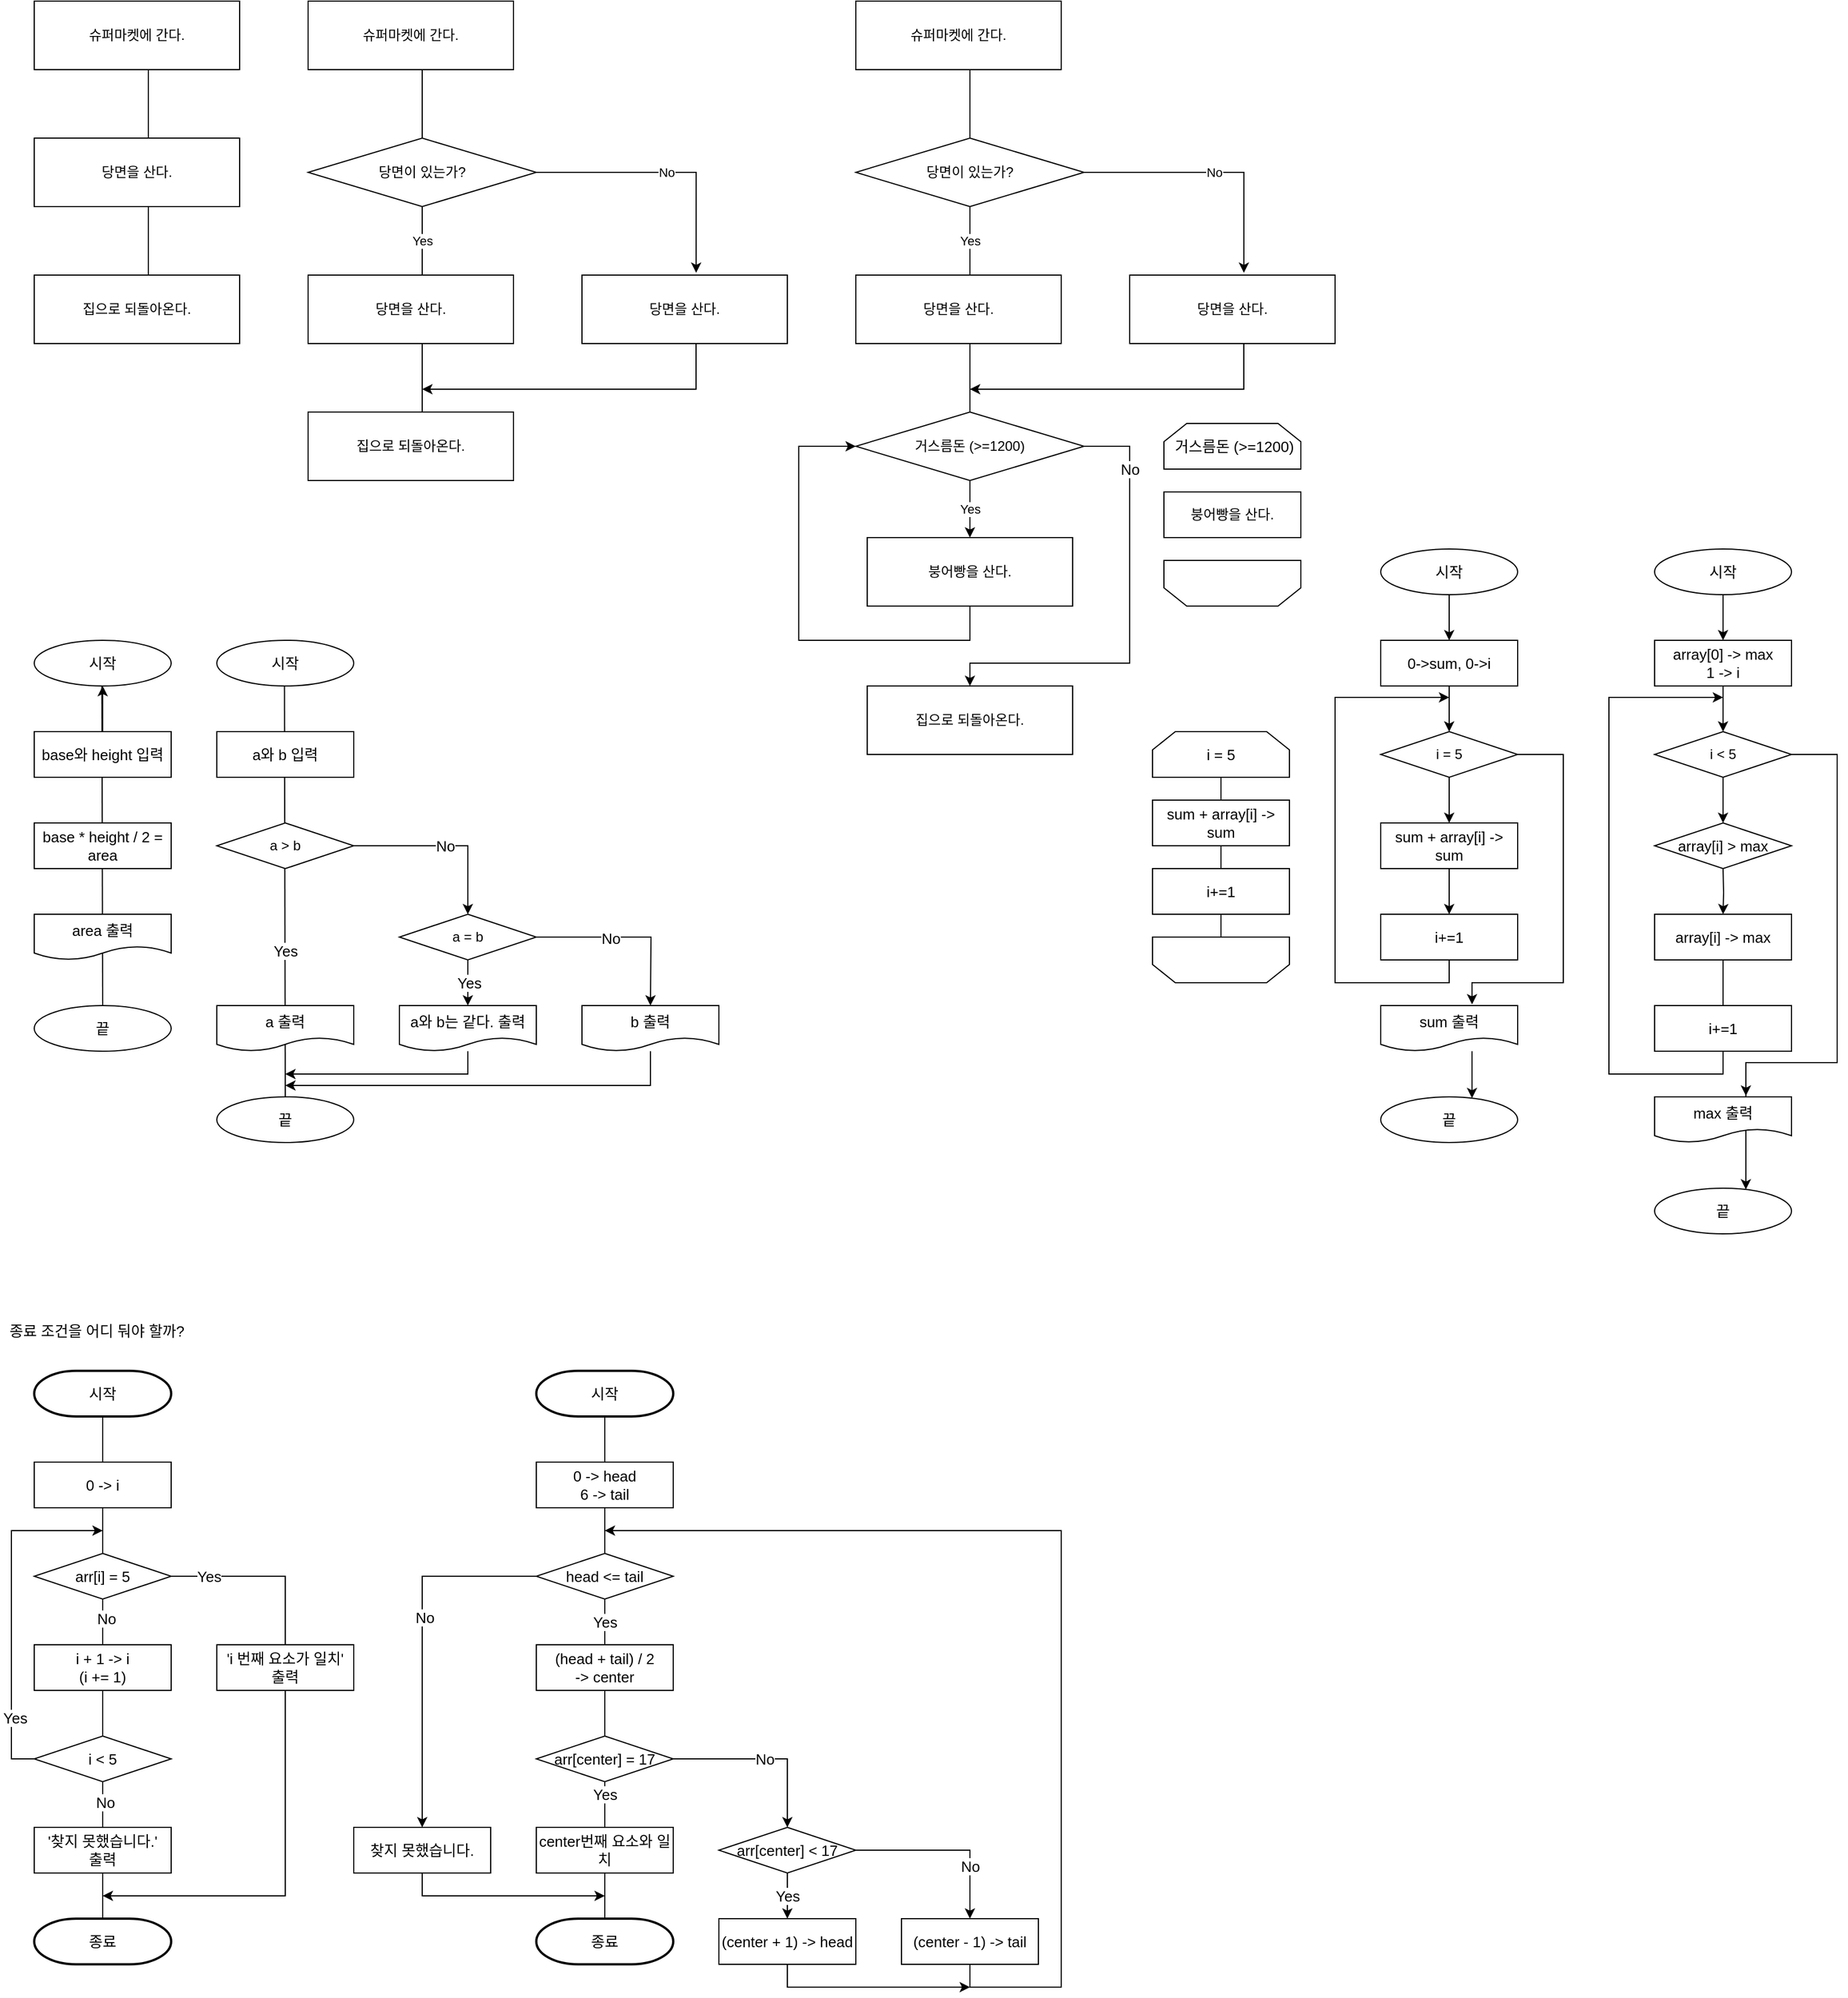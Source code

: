 <mxfile version="15.8.7" type="device"><diagram id="DwpT_-SANp4nITVp4Cwu" name="페이지-1"><mxGraphModel dx="826" dy="865" grid="1" gridSize="10" guides="1" tooltips="1" connect="1" arrows="1" fold="1" page="1" pageScale="1" pageWidth="827" pageHeight="1169" math="0" shadow="0"><root><mxCell id="0"/><mxCell id="1" parent="0"/><mxCell id="-2iRU5Xi9Mw2etnHml6J-142" value="" style="endArrow=none;html=1;rounded=0;fontSize=13;" edge="1" parent="1"><mxGeometry width="50" height="50" relative="1" as="geometry"><mxPoint x="100" y="1640" as="sourcePoint"/><mxPoint x="100" y="1520" as="targetPoint"/></mxGeometry></mxCell><mxCell id="-2iRU5Xi9Mw2etnHml6J-147" value="No" style="edgeLabel;html=1;align=center;verticalAlign=middle;resizable=0;points=[];fontSize=13;" vertex="1" connectable="0" parent="-2iRU5Xi9Mw2etnHml6J-142"><mxGeometry x="-0.633" y="-2" relative="1" as="geometry"><mxPoint as="offset"/></mxGeometry></mxCell><mxCell id="-2iRU5Xi9Mw2etnHml6J-139" value="" style="endArrow=none;html=1;rounded=0;fontSize=13;exitX=0.5;exitY=0;exitDx=0;exitDy=0;" edge="1" parent="1" source="-2iRU5Xi9Mw2etnHml6J-137"><mxGeometry width="50" height="50" relative="1" as="geometry"><mxPoint x="100" y="1350" as="sourcePoint"/><mxPoint x="100" y="1280" as="targetPoint"/></mxGeometry></mxCell><mxCell id="-2iRU5Xi9Mw2etnHml6J-156" value="No" style="edgeLabel;html=1;align=center;verticalAlign=middle;resizable=0;points=[];fontSize=13;" vertex="1" connectable="0" parent="-2iRU5Xi9Mw2etnHml6J-139"><mxGeometry x="-0.77" y="-3" relative="1" as="geometry"><mxPoint as="offset"/></mxGeometry></mxCell><mxCell id="-2iRU5Xi9Mw2etnHml6J-116" value="" style="endArrow=none;html=1;rounded=0;fontSize=13;exitX=0.5;exitY=1;exitDx=0;exitDy=0;" edge="1" parent="1" source="-2iRU5Xi9Mw2etnHml6J-113"><mxGeometry width="50" height="50" relative="1" as="geometry"><mxPoint x="1030" y="770" as="sourcePoint"/><mxPoint x="1080" y="720" as="targetPoint"/></mxGeometry></mxCell><mxCell id="-2iRU5Xi9Mw2etnHml6J-1" value="슈퍼마켓에 간다." style="rounded=0;whiteSpace=wrap;html=1;" vertex="1" parent="1"><mxGeometry x="40" y="40" width="180" height="60" as="geometry"/></mxCell><mxCell id="-2iRU5Xi9Mw2etnHml6J-2" value="집으로 되돌아온다." style="rounded=0;whiteSpace=wrap;html=1;" vertex="1" parent="1"><mxGeometry x="40" y="280" width="180" height="60" as="geometry"/></mxCell><mxCell id="-2iRU5Xi9Mw2etnHml6J-3" value="당면을 산다." style="rounded=0;whiteSpace=wrap;html=1;" vertex="1" parent="1"><mxGeometry x="40" y="160" width="180" height="60" as="geometry"/></mxCell><mxCell id="-2iRU5Xi9Mw2etnHml6J-16" value="" style="endArrow=none;html=1;rounded=0;" edge="1" parent="1"><mxGeometry width="50" height="50" relative="1" as="geometry"><mxPoint x="140" y="160" as="sourcePoint"/><mxPoint x="140" y="100" as="targetPoint"/></mxGeometry></mxCell><mxCell id="-2iRU5Xi9Mw2etnHml6J-17" value="" style="endArrow=none;html=1;rounded=0;" edge="1" parent="1"><mxGeometry width="50" height="50" relative="1" as="geometry"><mxPoint x="140" y="280" as="sourcePoint"/><mxPoint x="140" y="220" as="targetPoint"/></mxGeometry></mxCell><mxCell id="-2iRU5Xi9Mw2etnHml6J-18" value="슈퍼마켓에 간다." style="rounded=0;whiteSpace=wrap;html=1;" vertex="1" parent="1"><mxGeometry x="280" y="40" width="180" height="60" as="geometry"/></mxCell><mxCell id="-2iRU5Xi9Mw2etnHml6J-19" value="집으로 되돌아온다." style="rounded=0;whiteSpace=wrap;html=1;" vertex="1" parent="1"><mxGeometry x="280" y="400" width="180" height="60" as="geometry"/></mxCell><mxCell id="-2iRU5Xi9Mw2etnHml6J-20" value="당면을 산다." style="rounded=0;whiteSpace=wrap;html=1;" vertex="1" parent="1"><mxGeometry x="280" y="280" width="180" height="60" as="geometry"/></mxCell><mxCell id="-2iRU5Xi9Mw2etnHml6J-21" value="" style="endArrow=none;html=1;rounded=0;startArrow=none;" edge="1" parent="1" source="-2iRU5Xi9Mw2etnHml6J-24"><mxGeometry width="50" height="50" relative="1" as="geometry"><mxPoint x="380" y="280" as="sourcePoint"/><mxPoint x="380" y="100" as="targetPoint"/></mxGeometry></mxCell><mxCell id="-2iRU5Xi9Mw2etnHml6J-22" value="" style="endArrow=none;html=1;rounded=0;" edge="1" parent="1"><mxGeometry width="50" height="50" relative="1" as="geometry"><mxPoint x="380" y="400" as="sourcePoint"/><mxPoint x="380" y="340" as="targetPoint"/></mxGeometry></mxCell><mxCell id="-2iRU5Xi9Mw2etnHml6J-29" value="No" style="edgeStyle=orthogonalEdgeStyle;rounded=0;orthogonalLoop=1;jettySize=auto;html=1;entryX=0.556;entryY=-0.033;entryDx=0;entryDy=0;entryPerimeter=0;" edge="1" parent="1" source="-2iRU5Xi9Mw2etnHml6J-24" target="-2iRU5Xi9Mw2etnHml6J-28"><mxGeometry relative="1" as="geometry"/></mxCell><mxCell id="-2iRU5Xi9Mw2etnHml6J-24" value="당면이 있는가?" style="rhombus;whiteSpace=wrap;html=1;" vertex="1" parent="1"><mxGeometry x="280" y="160" width="200" height="60" as="geometry"/></mxCell><mxCell id="-2iRU5Xi9Mw2etnHml6J-25" value="Yes" style="endArrow=none;html=1;rounded=0;" edge="1" parent="1" target="-2iRU5Xi9Mw2etnHml6J-24"><mxGeometry width="50" height="50" relative="1" as="geometry"><mxPoint x="380" y="280" as="sourcePoint"/><mxPoint x="380" y="100" as="targetPoint"/></mxGeometry></mxCell><mxCell id="-2iRU5Xi9Mw2etnHml6J-36" style="edgeStyle=orthogonalEdgeStyle;rounded=0;orthogonalLoop=1;jettySize=auto;html=1;" edge="1" parent="1" source="-2iRU5Xi9Mw2etnHml6J-28"><mxGeometry relative="1" as="geometry"><mxPoint x="380" y="380" as="targetPoint"/><Array as="points"><mxPoint x="620" y="380"/></Array></mxGeometry></mxCell><mxCell id="-2iRU5Xi9Mw2etnHml6J-28" value="당면을 산다." style="rounded=0;whiteSpace=wrap;html=1;" vertex="1" parent="1"><mxGeometry x="520" y="280" width="180" height="60" as="geometry"/></mxCell><mxCell id="-2iRU5Xi9Mw2etnHml6J-37" value="슈퍼마켓에 간다." style="rounded=0;whiteSpace=wrap;html=1;" vertex="1" parent="1"><mxGeometry x="760" y="40" width="180" height="60" as="geometry"/></mxCell><mxCell id="-2iRU5Xi9Mw2etnHml6J-53" style="edgeStyle=orthogonalEdgeStyle;rounded=0;orthogonalLoop=1;jettySize=auto;html=1;entryX=0;entryY=0.5;entryDx=0;entryDy=0;" edge="1" parent="1" source="-2iRU5Xi9Mw2etnHml6J-38" target="-2iRU5Xi9Mw2etnHml6J-47"><mxGeometry relative="1" as="geometry"><mxPoint x="750" y="430" as="targetPoint"/><Array as="points"><mxPoint x="860" y="600"/><mxPoint x="710" y="600"/><mxPoint x="710" y="430"/></Array></mxGeometry></mxCell><mxCell id="-2iRU5Xi9Mw2etnHml6J-38" value="붕어빵을 산다." style="rounded=0;whiteSpace=wrap;html=1;" vertex="1" parent="1"><mxGeometry x="770" y="510" width="180" height="60" as="geometry"/></mxCell><mxCell id="-2iRU5Xi9Mw2etnHml6J-39" value="당면을 산다." style="rounded=0;whiteSpace=wrap;html=1;" vertex="1" parent="1"><mxGeometry x="760" y="280" width="180" height="60" as="geometry"/></mxCell><mxCell id="-2iRU5Xi9Mw2etnHml6J-40" value="" style="endArrow=none;html=1;rounded=0;startArrow=none;" edge="1" parent="1" source="-2iRU5Xi9Mw2etnHml6J-43"><mxGeometry width="50" height="50" relative="1" as="geometry"><mxPoint x="860" y="280" as="sourcePoint"/><mxPoint x="860" y="100" as="targetPoint"/></mxGeometry></mxCell><mxCell id="-2iRU5Xi9Mw2etnHml6J-41" value="" style="endArrow=none;html=1;rounded=0;" edge="1" parent="1"><mxGeometry width="50" height="50" relative="1" as="geometry"><mxPoint x="860" y="400" as="sourcePoint"/><mxPoint x="860" y="340" as="targetPoint"/></mxGeometry></mxCell><mxCell id="-2iRU5Xi9Mw2etnHml6J-42" value="No" style="edgeStyle=orthogonalEdgeStyle;rounded=0;orthogonalLoop=1;jettySize=auto;html=1;entryX=0.556;entryY=-0.033;entryDx=0;entryDy=0;entryPerimeter=0;" edge="1" parent="1" source="-2iRU5Xi9Mw2etnHml6J-43" target="-2iRU5Xi9Mw2etnHml6J-46"><mxGeometry relative="1" as="geometry"/></mxCell><mxCell id="-2iRU5Xi9Mw2etnHml6J-43" value="당면이 있는가?" style="rhombus;whiteSpace=wrap;html=1;" vertex="1" parent="1"><mxGeometry x="760" y="160" width="200" height="60" as="geometry"/></mxCell><mxCell id="-2iRU5Xi9Mw2etnHml6J-44" value="Yes" style="endArrow=none;html=1;rounded=0;" edge="1" parent="1" target="-2iRU5Xi9Mw2etnHml6J-43"><mxGeometry width="50" height="50" relative="1" as="geometry"><mxPoint x="860" y="280" as="sourcePoint"/><mxPoint x="860" y="100" as="targetPoint"/></mxGeometry></mxCell><mxCell id="-2iRU5Xi9Mw2etnHml6J-45" style="edgeStyle=orthogonalEdgeStyle;rounded=0;orthogonalLoop=1;jettySize=auto;html=1;" edge="1" parent="1" source="-2iRU5Xi9Mw2etnHml6J-46"><mxGeometry relative="1" as="geometry"><mxPoint x="860" y="380" as="targetPoint"/><Array as="points"><mxPoint x="1100" y="380"/></Array></mxGeometry></mxCell><mxCell id="-2iRU5Xi9Mw2etnHml6J-46" value="당면을 산다." style="rounded=0;whiteSpace=wrap;html=1;" vertex="1" parent="1"><mxGeometry x="1000" y="280" width="180" height="60" as="geometry"/></mxCell><mxCell id="-2iRU5Xi9Mw2etnHml6J-50" value="Yes" style="edgeStyle=orthogonalEdgeStyle;rounded=0;orthogonalLoop=1;jettySize=auto;html=1;entryX=0.5;entryY=0;entryDx=0;entryDy=0;" edge="1" parent="1" source="-2iRU5Xi9Mw2etnHml6J-47" target="-2iRU5Xi9Mw2etnHml6J-38"><mxGeometry relative="1" as="geometry"/></mxCell><mxCell id="-2iRU5Xi9Mw2etnHml6J-52" value="No" style="edgeStyle=orthogonalEdgeStyle;rounded=0;orthogonalLoop=1;jettySize=auto;html=1;fontSize=13;" edge="1" parent="1" source="-2iRU5Xi9Mw2etnHml6J-47" target="-2iRU5Xi9Mw2etnHml6J-48"><mxGeometry x="-0.692" relative="1" as="geometry"><mxPoint x="860.0" y="610.0" as="targetPoint"/><Array as="points"><mxPoint x="1000" y="430"/><mxPoint x="1000" y="620"/><mxPoint x="860" y="620"/></Array><mxPoint as="offset"/></mxGeometry></mxCell><mxCell id="-2iRU5Xi9Mw2etnHml6J-47" value="거스름돈 (&amp;gt;=1200)" style="rhombus;whiteSpace=wrap;html=1;" vertex="1" parent="1"><mxGeometry x="760" y="400" width="200" height="60" as="geometry"/></mxCell><mxCell id="-2iRU5Xi9Mw2etnHml6J-48" value="집으로 되돌아온다." style="rounded=0;whiteSpace=wrap;html=1;" vertex="1" parent="1"><mxGeometry x="770" y="640" width="180" height="60" as="geometry"/></mxCell><mxCell id="-2iRU5Xi9Mw2etnHml6J-56" value="&amp;nbsp;거스름돈 (&amp;gt;=1200)" style="shape=loopLimit;whiteSpace=wrap;html=1;fontSize=13;" vertex="1" parent="1"><mxGeometry x="1030" y="410" width="120" height="40" as="geometry"/></mxCell><mxCell id="-2iRU5Xi9Mw2etnHml6J-59" value="" style="shape=loopLimit;whiteSpace=wrap;html=1;fontSize=13;direction=west;" vertex="1" parent="1"><mxGeometry x="1030" y="530" width="120" height="40" as="geometry"/></mxCell><mxCell id="-2iRU5Xi9Mw2etnHml6J-57" value="붕어빵을 산다." style="rounded=0;whiteSpace=wrap;html=1;" vertex="1" parent="1"><mxGeometry x="1030" y="470" width="120" height="40" as="geometry"/></mxCell><mxCell id="-2iRU5Xi9Mw2etnHml6J-68" value="" style="endArrow=none;html=1;rounded=0;fontSize=13;exitX=0.5;exitY=0;exitDx=0;exitDy=0;" edge="1" parent="1" source="-2iRU5Xi9Mw2etnHml6J-67"><mxGeometry width="50" height="50" relative="1" as="geometry"><mxPoint x="99.29" y="770" as="sourcePoint"/><mxPoint x="99.29" y="640" as="targetPoint"/></mxGeometry></mxCell><mxCell id="-2iRU5Xi9Mw2etnHml6J-63" value="시작" style="ellipse;whiteSpace=wrap;html=1;fontSize=13;" vertex="1" parent="1"><mxGeometry x="40" y="600" width="120" height="40" as="geometry"/></mxCell><mxCell id="-2iRU5Xi9Mw2etnHml6J-74" value="" style="edgeStyle=orthogonalEdgeStyle;rounded=0;orthogonalLoop=1;jettySize=auto;html=1;fontSize=13;" edge="1" parent="1" source="-2iRU5Xi9Mw2etnHml6J-64" target="-2iRU5Xi9Mw2etnHml6J-63"><mxGeometry relative="1" as="geometry"/></mxCell><mxCell id="-2iRU5Xi9Mw2etnHml6J-64" value="base와 height 입력" style="rounded=0;whiteSpace=wrap;html=1;fontSize=13;" vertex="1" parent="1"><mxGeometry x="40" y="680" width="120" height="40" as="geometry"/></mxCell><mxCell id="-2iRU5Xi9Mw2etnHml6J-65" value="base * height / 2 = area" style="rounded=0;whiteSpace=wrap;html=1;fontSize=13;" vertex="1" parent="1"><mxGeometry x="40" y="760" width="120" height="40" as="geometry"/></mxCell><mxCell id="-2iRU5Xi9Mw2etnHml6J-66" value="area 출력" style="shape=document;whiteSpace=wrap;html=1;boundedLbl=1;fontSize=13;" vertex="1" parent="1"><mxGeometry x="40" y="840" width="120" height="40" as="geometry"/></mxCell><mxCell id="-2iRU5Xi9Mw2etnHml6J-67" value="끝" style="ellipse;whiteSpace=wrap;html=1;fontSize=13;" vertex="1" parent="1"><mxGeometry x="40" y="920" width="120" height="40" as="geometry"/></mxCell><mxCell id="-2iRU5Xi9Mw2etnHml6J-75" value="Yes" style="endArrow=none;html=1;rounded=0;fontSize=13;exitX=0.5;exitY=0;exitDx=0;exitDy=0;" edge="1" parent="1" source="-2iRU5Xi9Mw2etnHml6J-70"><mxGeometry x="-0.286" width="50" height="50" relative="1" as="geometry"><mxPoint x="260" y="920" as="sourcePoint"/><mxPoint x="259.29" y="640.0" as="targetPoint"/><mxPoint as="offset"/></mxGeometry></mxCell><mxCell id="-2iRU5Xi9Mw2etnHml6J-69" value="시작" style="ellipse;whiteSpace=wrap;html=1;fontSize=13;" vertex="1" parent="1"><mxGeometry x="200" y="600" width="120" height="40" as="geometry"/></mxCell><mxCell id="-2iRU5Xi9Mw2etnHml6J-70" value="끝" style="ellipse;whiteSpace=wrap;html=1;fontSize=13;" vertex="1" parent="1"><mxGeometry x="200" y="1000" width="120" height="40" as="geometry"/></mxCell><mxCell id="-2iRU5Xi9Mw2etnHml6J-71" value="a와 b 입력" style="rounded=0;whiteSpace=wrap;html=1;fontSize=13;" vertex="1" parent="1"><mxGeometry x="200" y="680" width="120" height="40" as="geometry"/></mxCell><mxCell id="-2iRU5Xi9Mw2etnHml6J-76" value="No" style="edgeStyle=orthogonalEdgeStyle;rounded=0;orthogonalLoop=1;jettySize=auto;html=1;fontSize=13;" edge="1" parent="1"><mxGeometry relative="1" as="geometry"><mxPoint x="420" y="840" as="targetPoint"/><mxPoint x="320" y="780" as="sourcePoint"/><Array as="points"><mxPoint x="420" y="780"/><mxPoint x="420" y="840"/></Array></mxGeometry></mxCell><mxCell id="-2iRU5Xi9Mw2etnHml6J-73" value="a 출력" style="shape=document;whiteSpace=wrap;html=1;boundedLbl=1;fontSize=13;" vertex="1" parent="1"><mxGeometry x="200" y="920" width="120" height="40" as="geometry"/></mxCell><mxCell id="-2iRU5Xi9Mw2etnHml6J-91" style="edgeStyle=orthogonalEdgeStyle;rounded=0;orthogonalLoop=1;jettySize=auto;html=1;fontSize=13;" edge="1" parent="1"><mxGeometry relative="1" as="geometry"><mxPoint x="260" y="990" as="targetPoint"/><mxPoint x="580" y="960" as="sourcePoint"/><Array as="points"><mxPoint x="580" y="990"/></Array></mxGeometry></mxCell><mxCell id="-2iRU5Xi9Mw2etnHml6J-79" value="b 출력" style="shape=document;whiteSpace=wrap;html=1;boundedLbl=1;fontSize=13;" vertex="1" parent="1"><mxGeometry x="520" y="920" width="120" height="40" as="geometry"/></mxCell><mxCell id="-2iRU5Xi9Mw2etnHml6J-84" value="a &amp;gt; b" style="rhombus;whiteSpace=wrap;html=1;" vertex="1" parent="1"><mxGeometry x="200" y="760" width="120" height="40" as="geometry"/></mxCell><mxCell id="-2iRU5Xi9Mw2etnHml6J-86" value="Yes" style="edgeStyle=orthogonalEdgeStyle;rounded=0;orthogonalLoop=1;jettySize=auto;html=1;fontSize=13;" edge="1" parent="1" source="-2iRU5Xi9Mw2etnHml6J-85"><mxGeometry relative="1" as="geometry"><mxPoint x="420" y="920" as="targetPoint"/></mxGeometry></mxCell><mxCell id="-2iRU5Xi9Mw2etnHml6J-88" style="edgeStyle=orthogonalEdgeStyle;rounded=0;orthogonalLoop=1;jettySize=auto;html=1;entryX=0.5;entryY=0;entryDx=0;entryDy=0;fontSize=13;" edge="1" parent="1" source="-2iRU5Xi9Mw2etnHml6J-85"><mxGeometry relative="1" as="geometry"><mxPoint x="580" y="920" as="targetPoint"/></mxGeometry></mxCell><mxCell id="-2iRU5Xi9Mw2etnHml6J-89" value="No" style="edgeLabel;html=1;align=center;verticalAlign=middle;resizable=0;points=[];fontSize=13;" vertex="1" connectable="0" parent="-2iRU5Xi9Mw2etnHml6J-88"><mxGeometry x="-0.188" y="-1" relative="1" as="geometry"><mxPoint as="offset"/></mxGeometry></mxCell><mxCell id="-2iRU5Xi9Mw2etnHml6J-85" value="a = b" style="rhombus;whiteSpace=wrap;html=1;" vertex="1" parent="1"><mxGeometry x="360" y="840" width="120" height="40" as="geometry"/></mxCell><mxCell id="-2iRU5Xi9Mw2etnHml6J-90" style="edgeStyle=orthogonalEdgeStyle;rounded=0;orthogonalLoop=1;jettySize=auto;html=1;fontSize=13;" edge="1" parent="1" source="-2iRU5Xi9Mw2etnHml6J-87"><mxGeometry relative="1" as="geometry"><mxPoint x="260" y="980" as="targetPoint"/><Array as="points"><mxPoint x="420" y="980"/></Array></mxGeometry></mxCell><mxCell id="-2iRU5Xi9Mw2etnHml6J-87" value="a와 b는 같다. 출력" style="shape=document;whiteSpace=wrap;html=1;boundedLbl=1;fontSize=13;" vertex="1" parent="1"><mxGeometry x="360" y="920" width="120" height="40" as="geometry"/></mxCell><mxCell id="-2iRU5Xi9Mw2etnHml6J-104" style="edgeStyle=orthogonalEdgeStyle;rounded=0;orthogonalLoop=1;jettySize=auto;html=1;entryX=0.5;entryY=0;entryDx=0;entryDy=0;fontSize=13;" edge="1" parent="1" source="-2iRU5Xi9Mw2etnHml6J-93" target="-2iRU5Xi9Mw2etnHml6J-95"><mxGeometry relative="1" as="geometry"/></mxCell><mxCell id="-2iRU5Xi9Mw2etnHml6J-93" value="시작" style="ellipse;whiteSpace=wrap;html=1;fontSize=13;" vertex="1" parent="1"><mxGeometry x="1220" y="520" width="120" height="40" as="geometry"/></mxCell><mxCell id="-2iRU5Xi9Mw2etnHml6J-94" value="끝" style="ellipse;whiteSpace=wrap;html=1;fontSize=13;" vertex="1" parent="1"><mxGeometry x="1220" y="1000" width="120" height="40" as="geometry"/></mxCell><mxCell id="-2iRU5Xi9Mw2etnHml6J-105" style="edgeStyle=orthogonalEdgeStyle;rounded=0;orthogonalLoop=1;jettySize=auto;html=1;entryX=0.5;entryY=0;entryDx=0;entryDy=0;fontSize=13;" edge="1" parent="1" source="-2iRU5Xi9Mw2etnHml6J-95" target="-2iRU5Xi9Mw2etnHml6J-98"><mxGeometry relative="1" as="geometry"/></mxCell><mxCell id="-2iRU5Xi9Mw2etnHml6J-95" value="0-&amp;gt;sum, 0-&amp;gt;i" style="rounded=0;whiteSpace=wrap;html=1;fontSize=13;" vertex="1" parent="1"><mxGeometry x="1220" y="600" width="120" height="40" as="geometry"/></mxCell><mxCell id="-2iRU5Xi9Mw2etnHml6J-111" style="edgeStyle=orthogonalEdgeStyle;rounded=0;orthogonalLoop=1;jettySize=auto;html=1;fontSize=13;" edge="1" parent="1" source="-2iRU5Xi9Mw2etnHml6J-96" target="-2iRU5Xi9Mw2etnHml6J-94"><mxGeometry relative="1" as="geometry"><Array as="points"><mxPoint x="1300" y="970"/><mxPoint x="1300" y="970"/></Array></mxGeometry></mxCell><mxCell id="-2iRU5Xi9Mw2etnHml6J-96" value="sum 출력" style="shape=document;whiteSpace=wrap;html=1;boundedLbl=1;fontSize=13;" vertex="1" parent="1"><mxGeometry x="1220" y="920" width="120" height="40" as="geometry"/></mxCell><mxCell id="-2iRU5Xi9Mw2etnHml6J-106" style="edgeStyle=orthogonalEdgeStyle;rounded=0;orthogonalLoop=1;jettySize=auto;html=1;entryX=0.5;entryY=0;entryDx=0;entryDy=0;fontSize=13;" edge="1" parent="1" source="-2iRU5Xi9Mw2etnHml6J-98" target="-2iRU5Xi9Mw2etnHml6J-100"><mxGeometry relative="1" as="geometry"/></mxCell><mxCell id="-2iRU5Xi9Mw2etnHml6J-110" style="edgeStyle=orthogonalEdgeStyle;rounded=0;orthogonalLoop=1;jettySize=auto;html=1;fontSize=13;entryX=0.667;entryY=-0.025;entryDx=0;entryDy=0;entryPerimeter=0;" edge="1" parent="1" source="-2iRU5Xi9Mw2etnHml6J-98" target="-2iRU5Xi9Mw2etnHml6J-96"><mxGeometry relative="1" as="geometry"><mxPoint x="1300" y="900" as="targetPoint"/><Array as="points"><mxPoint x="1380" y="700"/><mxPoint x="1380" y="900"/><mxPoint x="1300" y="900"/></Array></mxGeometry></mxCell><mxCell id="-2iRU5Xi9Mw2etnHml6J-98" value="i = 5" style="rhombus;whiteSpace=wrap;html=1;" vertex="1" parent="1"><mxGeometry x="1220" y="680" width="120" height="40" as="geometry"/></mxCell><mxCell id="-2iRU5Xi9Mw2etnHml6J-103" style="edgeStyle=orthogonalEdgeStyle;rounded=0;orthogonalLoop=1;jettySize=auto;html=1;fontSize=13;" edge="1" parent="1" source="-2iRU5Xi9Mw2etnHml6J-99"><mxGeometry relative="1" as="geometry"><mxPoint x="1280" y="650" as="targetPoint"/><Array as="points"><mxPoint x="1280" y="900"/><mxPoint x="1180" y="900"/></Array></mxGeometry></mxCell><mxCell id="-2iRU5Xi9Mw2etnHml6J-99" value="i+=1" style="rounded=0;whiteSpace=wrap;html=1;fontSize=13;" vertex="1" parent="1"><mxGeometry x="1220" y="840" width="120" height="40" as="geometry"/></mxCell><mxCell id="-2iRU5Xi9Mw2etnHml6J-107" style="edgeStyle=orthogonalEdgeStyle;rounded=0;orthogonalLoop=1;jettySize=auto;html=1;entryX=0.5;entryY=0;entryDx=0;entryDy=0;fontSize=13;" edge="1" parent="1" source="-2iRU5Xi9Mw2etnHml6J-100" target="-2iRU5Xi9Mw2etnHml6J-99"><mxGeometry relative="1" as="geometry"/></mxCell><mxCell id="-2iRU5Xi9Mw2etnHml6J-100" value="sum + array[i] -&amp;gt; sum" style="rounded=0;whiteSpace=wrap;html=1;fontSize=13;" vertex="1" parent="1"><mxGeometry x="1220" y="760" width="120" height="40" as="geometry"/></mxCell><mxCell id="-2iRU5Xi9Mw2etnHml6J-112" value="i = 5" style="shape=loopLimit;whiteSpace=wrap;html=1;fontSize=13;" vertex="1" parent="1"><mxGeometry x="1020" y="680" width="120" height="40" as="geometry"/></mxCell><mxCell id="-2iRU5Xi9Mw2etnHml6J-113" value="" style="shape=loopLimit;whiteSpace=wrap;html=1;fontSize=13;direction=west;" vertex="1" parent="1"><mxGeometry x="1020" y="860" width="120" height="40" as="geometry"/></mxCell><mxCell id="-2iRU5Xi9Mw2etnHml6J-114" value="&lt;span style=&quot;font-size: 13px&quot;&gt;sum + array[i] -&amp;gt; sum&lt;/span&gt;" style="rounded=0;whiteSpace=wrap;html=1;" vertex="1" parent="1"><mxGeometry x="1020" y="740" width="120" height="40" as="geometry"/></mxCell><mxCell id="-2iRU5Xi9Mw2etnHml6J-115" value="&lt;span style=&quot;font-size: 13px&quot;&gt;i+=1&lt;/span&gt;" style="rounded=0;whiteSpace=wrap;html=1;" vertex="1" parent="1"><mxGeometry x="1020" y="800" width="120" height="40" as="geometry"/></mxCell><mxCell id="-2iRU5Xi9Mw2etnHml6J-117" style="edgeStyle=orthogonalEdgeStyle;rounded=0;orthogonalLoop=1;jettySize=auto;html=1;entryX=0.5;entryY=0;entryDx=0;entryDy=0;fontSize=13;" edge="1" parent="1" source="-2iRU5Xi9Mw2etnHml6J-118" target="-2iRU5Xi9Mw2etnHml6J-121"><mxGeometry relative="1" as="geometry"/></mxCell><mxCell id="-2iRU5Xi9Mw2etnHml6J-118" value="시작" style="ellipse;whiteSpace=wrap;html=1;fontSize=13;" vertex="1" parent="1"><mxGeometry x="1460" y="520" width="120" height="40" as="geometry"/></mxCell><mxCell id="-2iRU5Xi9Mw2etnHml6J-119" value="끝" style="ellipse;whiteSpace=wrap;html=1;fontSize=13;" vertex="1" parent="1"><mxGeometry x="1460" y="1080" width="120" height="40" as="geometry"/></mxCell><mxCell id="-2iRU5Xi9Mw2etnHml6J-120" style="edgeStyle=orthogonalEdgeStyle;rounded=0;orthogonalLoop=1;jettySize=auto;html=1;entryX=0.5;entryY=0;entryDx=0;entryDy=0;fontSize=13;" edge="1" parent="1" source="-2iRU5Xi9Mw2etnHml6J-121" target="-2iRU5Xi9Mw2etnHml6J-126"><mxGeometry relative="1" as="geometry"/></mxCell><mxCell id="-2iRU5Xi9Mw2etnHml6J-121" value="array[0] -&amp;gt; max&lt;br&gt;1 -&amp;gt; i" style="rounded=0;whiteSpace=wrap;html=1;fontSize=13;" vertex="1" parent="1"><mxGeometry x="1460" y="600" width="120" height="40" as="geometry"/></mxCell><mxCell id="-2iRU5Xi9Mw2etnHml6J-122" style="edgeStyle=orthogonalEdgeStyle;rounded=0;orthogonalLoop=1;jettySize=auto;html=1;fontSize=13;" edge="1" parent="1" source="-2iRU5Xi9Mw2etnHml6J-123" target="-2iRU5Xi9Mw2etnHml6J-119"><mxGeometry relative="1" as="geometry"><Array as="points"><mxPoint x="1540" y="970"/><mxPoint x="1540" y="970"/></Array></mxGeometry></mxCell><mxCell id="-2iRU5Xi9Mw2etnHml6J-123" value="max 출력" style="shape=document;whiteSpace=wrap;html=1;boundedLbl=1;fontSize=13;" vertex="1" parent="1"><mxGeometry x="1460" y="1000" width="120" height="40" as="geometry"/></mxCell><mxCell id="-2iRU5Xi9Mw2etnHml6J-124" style="edgeStyle=orthogonalEdgeStyle;rounded=0;orthogonalLoop=1;jettySize=auto;html=1;entryX=0.5;entryY=0;entryDx=0;entryDy=0;fontSize=13;" edge="1" parent="1" source="-2iRU5Xi9Mw2etnHml6J-126"><mxGeometry relative="1" as="geometry"><mxPoint x="1520" y="760" as="targetPoint"/></mxGeometry></mxCell><mxCell id="-2iRU5Xi9Mw2etnHml6J-125" style="edgeStyle=orthogonalEdgeStyle;rounded=0;orthogonalLoop=1;jettySize=auto;html=1;fontSize=13;entryX=0.667;entryY=-0.025;entryDx=0;entryDy=0;entryPerimeter=0;" edge="1" parent="1" source="-2iRU5Xi9Mw2etnHml6J-126" target="-2iRU5Xi9Mw2etnHml6J-123"><mxGeometry relative="1" as="geometry"><mxPoint x="1540" y="900" as="targetPoint"/><Array as="points"><mxPoint x="1620" y="700"/><mxPoint x="1620" y="970"/><mxPoint x="1540" y="970"/></Array></mxGeometry></mxCell><mxCell id="-2iRU5Xi9Mw2etnHml6J-126" value="i &amp;lt; 5" style="rhombus;whiteSpace=wrap;html=1;" vertex="1" parent="1"><mxGeometry x="1460" y="680" width="120" height="40" as="geometry"/></mxCell><mxCell id="-2iRU5Xi9Mw2etnHml6J-127" style="edgeStyle=orthogonalEdgeStyle;rounded=0;orthogonalLoop=1;jettySize=auto;html=1;fontSize=13;" edge="1" parent="1" source="-2iRU5Xi9Mw2etnHml6J-128"><mxGeometry relative="1" as="geometry"><mxPoint x="1520" y="650" as="targetPoint"/><Array as="points"><mxPoint x="1520" y="980"/><mxPoint x="1420" y="980"/><mxPoint x="1420" y="650"/></Array></mxGeometry></mxCell><mxCell id="-2iRU5Xi9Mw2etnHml6J-128" value="array[i] -&amp;gt; max" style="rounded=0;whiteSpace=wrap;html=1;fontSize=13;" vertex="1" parent="1"><mxGeometry x="1460" y="840" width="120" height="40" as="geometry"/></mxCell><mxCell id="-2iRU5Xi9Mw2etnHml6J-129" style="edgeStyle=orthogonalEdgeStyle;rounded=0;orthogonalLoop=1;jettySize=auto;html=1;entryX=0.5;entryY=0;entryDx=0;entryDy=0;fontSize=13;" edge="1" parent="1" target="-2iRU5Xi9Mw2etnHml6J-128"><mxGeometry relative="1" as="geometry"><mxPoint x="1520" y="800" as="sourcePoint"/></mxGeometry></mxCell><mxCell id="-2iRU5Xi9Mw2etnHml6J-131" value="&lt;span style=&quot;font-size: 13px&quot;&gt;array[i] &amp;gt; max&lt;/span&gt;" style="rhombus;whiteSpace=wrap;html=1;" vertex="1" parent="1"><mxGeometry x="1460" y="760" width="120" height="40" as="geometry"/></mxCell><mxCell id="-2iRU5Xi9Mw2etnHml6J-132" value="i+=1" style="rounded=0;whiteSpace=wrap;html=1;fontSize=13;" vertex="1" parent="1"><mxGeometry x="1460" y="920" width="120" height="40" as="geometry"/></mxCell><mxCell id="-2iRU5Xi9Mw2etnHml6J-134" value="시작" style="strokeWidth=2;html=1;shape=mxgraph.flowchart.terminator;whiteSpace=wrap;fontSize=13;" vertex="1" parent="1"><mxGeometry x="40" y="1240" width="120" height="40" as="geometry"/></mxCell><mxCell id="-2iRU5Xi9Mw2etnHml6J-135" value="0 -&amp;gt; i" style="rounded=0;whiteSpace=wrap;html=1;fontSize=13;" vertex="1" parent="1"><mxGeometry x="40" y="1320" width="120" height="40" as="geometry"/></mxCell><mxCell id="-2iRU5Xi9Mw2etnHml6J-149" style="edgeStyle=orthogonalEdgeStyle;rounded=0;orthogonalLoop=1;jettySize=auto;html=1;fontSize=13;" edge="1" parent="1" source="-2iRU5Xi9Mw2etnHml6J-136"><mxGeometry relative="1" as="geometry"><mxPoint x="100" y="1700" as="targetPoint"/><Array as="points"><mxPoint x="260" y="1420"/><mxPoint x="260" y="1700"/></Array></mxGeometry></mxCell><mxCell id="-2iRU5Xi9Mw2etnHml6J-155" value="Yes" style="edgeLabel;html=1;align=center;verticalAlign=middle;resizable=0;points=[];fontSize=13;" vertex="1" connectable="0" parent="-2iRU5Xi9Mw2etnHml6J-149"><mxGeometry x="-0.878" relative="1" as="geometry"><mxPoint as="offset"/></mxGeometry></mxCell><mxCell id="-2iRU5Xi9Mw2etnHml6J-136" value="arr[i] = 5" style="rhombus;whiteSpace=wrap;html=1;fontSize=13;" vertex="1" parent="1"><mxGeometry x="40" y="1400" width="120" height="40" as="geometry"/></mxCell><mxCell id="-2iRU5Xi9Mw2etnHml6J-137" value="i + 1 -&amp;gt; i&lt;br&gt;(i += 1)" style="rounded=0;whiteSpace=wrap;html=1;fontSize=13;" vertex="1" parent="1"><mxGeometry x="40" y="1480" width="120" height="40" as="geometry"/></mxCell><mxCell id="-2iRU5Xi9Mw2etnHml6J-140" value="종료 조건을 어디 둬야 할까?" style="text;html=1;strokeColor=none;fillColor=none;align=center;verticalAlign=middle;whiteSpace=wrap;rounded=0;fontSize=13;" vertex="1" parent="1"><mxGeometry x="10" y="1190" width="170" height="30" as="geometry"/></mxCell><mxCell id="-2iRU5Xi9Mw2etnHml6J-144" style="edgeStyle=orthogonalEdgeStyle;rounded=0;orthogonalLoop=1;jettySize=auto;html=1;fontSize=13;" edge="1" parent="1" source="-2iRU5Xi9Mw2etnHml6J-141"><mxGeometry relative="1" as="geometry"><mxPoint x="100" y="1380" as="targetPoint"/><Array as="points"><mxPoint x="20" y="1580"/><mxPoint x="20" y="1380"/></Array></mxGeometry></mxCell><mxCell id="-2iRU5Xi9Mw2etnHml6J-148" value="Yes" style="edgeLabel;html=1;align=center;verticalAlign=middle;resizable=0;points=[];fontSize=13;" vertex="1" connectable="0" parent="-2iRU5Xi9Mw2etnHml6J-144"><mxGeometry x="-0.627" y="-3" relative="1" as="geometry"><mxPoint as="offset"/></mxGeometry></mxCell><mxCell id="-2iRU5Xi9Mw2etnHml6J-141" value="i &amp;lt; 5" style="rhombus;whiteSpace=wrap;html=1;fontSize=13;" vertex="1" parent="1"><mxGeometry x="40" y="1560" width="120" height="40" as="geometry"/></mxCell><mxCell id="-2iRU5Xi9Mw2etnHml6J-145" value="'찾지 못했습니다.'&lt;br&gt;출력" style="rounded=0;whiteSpace=wrap;html=1;fontSize=13;" vertex="1" parent="1"><mxGeometry x="40" y="1640" width="120" height="40" as="geometry"/></mxCell><mxCell id="-2iRU5Xi9Mw2etnHml6J-150" value="종료" style="strokeWidth=2;html=1;shape=mxgraph.flowchart.terminator;whiteSpace=wrap;fontSize=13;" vertex="1" parent="1"><mxGeometry x="40" y="1720" width="120" height="40" as="geometry"/></mxCell><mxCell id="-2iRU5Xi9Mw2etnHml6J-152" value="" style="endArrow=none;html=1;rounded=0;fontSize=13;" edge="1" parent="1" source="-2iRU5Xi9Mw2etnHml6J-150"><mxGeometry width="50" height="50" relative="1" as="geometry"><mxPoint x="50" y="1730" as="sourcePoint"/><mxPoint x="100" y="1680" as="targetPoint"/></mxGeometry></mxCell><mxCell id="-2iRU5Xi9Mw2etnHml6J-154" value="'i 번째 요소가 일치'&lt;br&gt;출력" style="rounded=0;whiteSpace=wrap;html=1;fontSize=13;" vertex="1" parent="1"><mxGeometry x="200" y="1480" width="120" height="40" as="geometry"/></mxCell><mxCell id="-2iRU5Xi9Mw2etnHml6J-157" value="" style="endArrow=none;html=1;rounded=0;fontSize=13;exitX=0.5;exitY=0;exitDx=0;exitDy=0;exitPerimeter=0;" edge="1" parent="1" source="-2iRU5Xi9Mw2etnHml6J-171"><mxGeometry width="50" height="50" relative="1" as="geometry"><mxPoint x="540" y="1800" as="sourcePoint"/><mxPoint x="540" y="1680" as="targetPoint"/></mxGeometry></mxCell><mxCell id="-2iRU5Xi9Mw2etnHml6J-159" value="Yes" style="endArrow=none;html=1;rounded=0;fontSize=13;exitX=0.5;exitY=0;exitDx=0;exitDy=0;" edge="1" parent="1" source="-2iRU5Xi9Mw2etnHml6J-166"><mxGeometry width="50" height="50" relative="1" as="geometry"><mxPoint x="540" y="1350" as="sourcePoint"/><mxPoint x="540" y="1280" as="targetPoint"/></mxGeometry></mxCell><mxCell id="-2iRU5Xi9Mw2etnHml6J-160" value="Yes" style="edgeLabel;html=1;align=center;verticalAlign=middle;resizable=0;points=[];fontSize=13;" vertex="1" connectable="0" parent="-2iRU5Xi9Mw2etnHml6J-159"><mxGeometry x="-0.77" y="-3" relative="1" as="geometry"><mxPoint x="-3" y="12" as="offset"/></mxGeometry></mxCell><mxCell id="-2iRU5Xi9Mw2etnHml6J-161" value="시작" style="strokeWidth=2;html=1;shape=mxgraph.flowchart.terminator;whiteSpace=wrap;fontSize=13;" vertex="1" parent="1"><mxGeometry x="480" y="1240" width="120" height="40" as="geometry"/></mxCell><mxCell id="-2iRU5Xi9Mw2etnHml6J-162" value="0 -&amp;gt; head&lt;br&gt;6 -&amp;gt; tail" style="rounded=0;whiteSpace=wrap;html=1;fontSize=13;" vertex="1" parent="1"><mxGeometry x="480" y="1320" width="120" height="40" as="geometry"/></mxCell><mxCell id="-2iRU5Xi9Mw2etnHml6J-182" value="No" style="edgeStyle=orthogonalEdgeStyle;rounded=0;orthogonalLoop=1;jettySize=auto;html=1;entryX=0.5;entryY=0;entryDx=0;entryDy=0;fontSize=13;" edge="1" parent="1" source="-2iRU5Xi9Mw2etnHml6J-165" target="-2iRU5Xi9Mw2etnHml6J-174"><mxGeometry relative="1" as="geometry"/></mxCell><mxCell id="-2iRU5Xi9Mw2etnHml6J-165" value="arr[center] = 17" style="rhombus;whiteSpace=wrap;html=1;fontSize=13;" vertex="1" parent="1"><mxGeometry x="480" y="1560" width="120" height="40" as="geometry"/></mxCell><mxCell id="-2iRU5Xi9Mw2etnHml6J-166" value="center번째 요소와 일치" style="rounded=0;whiteSpace=wrap;html=1;fontSize=13;" vertex="1" parent="1"><mxGeometry x="480" y="1640" width="120" height="40" as="geometry"/></mxCell><mxCell id="-2iRU5Xi9Mw2etnHml6J-185" style="edgeStyle=orthogonalEdgeStyle;rounded=0;orthogonalLoop=1;jettySize=auto;html=1;fontSize=13;" edge="1" parent="1" source="-2iRU5Xi9Mw2etnHml6J-170"><mxGeometry relative="1" as="geometry"><mxPoint x="860" y="1780" as="targetPoint"/><Array as="points"><mxPoint x="700" y="1780"/></Array></mxGeometry></mxCell><mxCell id="-2iRU5Xi9Mw2etnHml6J-170" value="(center + 1) -&amp;gt; head" style="rounded=0;whiteSpace=wrap;html=1;fontSize=13;" vertex="1" parent="1"><mxGeometry x="640" y="1720" width="120" height="40" as="geometry"/></mxCell><mxCell id="-2iRU5Xi9Mw2etnHml6J-171" value="종료" style="strokeWidth=2;html=1;shape=mxgraph.flowchart.terminator;whiteSpace=wrap;fontSize=13;" vertex="1" parent="1"><mxGeometry x="480" y="1720" width="120" height="40" as="geometry"/></mxCell><mxCell id="-2iRU5Xi9Mw2etnHml6J-173" value="(head + tail) / 2&lt;br&gt;-&amp;gt; center" style="rounded=0;whiteSpace=wrap;html=1;fontSize=13;" vertex="1" parent="1"><mxGeometry x="480" y="1480" width="120" height="40" as="geometry"/></mxCell><mxCell id="-2iRU5Xi9Mw2etnHml6J-176" style="edgeStyle=orthogonalEdgeStyle;rounded=0;orthogonalLoop=1;jettySize=auto;html=1;entryX=0.5;entryY=0;entryDx=0;entryDy=0;fontSize=13;" edge="1" parent="1" source="-2iRU5Xi9Mw2etnHml6J-174" target="-2iRU5Xi9Mw2etnHml6J-175"><mxGeometry relative="1" as="geometry"/></mxCell><mxCell id="-2iRU5Xi9Mw2etnHml6J-177" value="No" style="edgeLabel;html=1;align=center;verticalAlign=middle;resizable=0;points=[];fontSize=13;" vertex="1" connectable="0" parent="-2iRU5Xi9Mw2etnHml6J-176"><mxGeometry x="0.425" relative="1" as="geometry"><mxPoint as="offset"/></mxGeometry></mxCell><mxCell id="-2iRU5Xi9Mw2etnHml6J-183" value="Yes" style="edgeStyle=orthogonalEdgeStyle;rounded=0;orthogonalLoop=1;jettySize=auto;html=1;entryX=0.5;entryY=0;entryDx=0;entryDy=0;fontSize=13;" edge="1" parent="1" source="-2iRU5Xi9Mw2etnHml6J-174" target="-2iRU5Xi9Mw2etnHml6J-170"><mxGeometry relative="1" as="geometry"/></mxCell><mxCell id="-2iRU5Xi9Mw2etnHml6J-174" value="arr[center] &amp;lt; 17" style="rhombus;whiteSpace=wrap;html=1;fontSize=13;" vertex="1" parent="1"><mxGeometry x="640" y="1640" width="120" height="40" as="geometry"/></mxCell><mxCell id="-2iRU5Xi9Mw2etnHml6J-184" style="edgeStyle=orthogonalEdgeStyle;rounded=0;orthogonalLoop=1;jettySize=auto;html=1;fontSize=13;" edge="1" parent="1" source="-2iRU5Xi9Mw2etnHml6J-175"><mxGeometry relative="1" as="geometry"><mxPoint x="540" y="1380" as="targetPoint"/><Array as="points"><mxPoint x="860" y="1780"/><mxPoint x="940" y="1780"/><mxPoint x="940" y="1380"/></Array></mxGeometry></mxCell><mxCell id="-2iRU5Xi9Mw2etnHml6J-175" value="(center - 1) -&amp;gt; tail" style="rounded=0;whiteSpace=wrap;html=1;fontSize=13;" vertex="1" parent="1"><mxGeometry x="800" y="1720" width="120" height="40" as="geometry"/></mxCell><mxCell id="-2iRU5Xi9Mw2etnHml6J-188" style="edgeStyle=orthogonalEdgeStyle;rounded=0;orthogonalLoop=1;jettySize=auto;html=1;fontSize=13;" edge="1" parent="1" source="-2iRU5Xi9Mw2etnHml6J-186" target="-2iRU5Xi9Mw2etnHml6J-187"><mxGeometry relative="1" as="geometry"/></mxCell><mxCell id="-2iRU5Xi9Mw2etnHml6J-189" value="No" style="edgeLabel;html=1;align=center;verticalAlign=middle;resizable=0;points=[];fontSize=13;" vertex="1" connectable="0" parent="-2iRU5Xi9Mw2etnHml6J-188"><mxGeometry x="-0.15" y="2" relative="1" as="geometry"><mxPoint as="offset"/></mxGeometry></mxCell><mxCell id="-2iRU5Xi9Mw2etnHml6J-186" value="head &amp;lt;= tail" style="rhombus;whiteSpace=wrap;html=1;fontSize=13;" vertex="1" parent="1"><mxGeometry x="480" y="1400" width="120" height="40" as="geometry"/></mxCell><mxCell id="-2iRU5Xi9Mw2etnHml6J-190" style="edgeStyle=orthogonalEdgeStyle;rounded=0;orthogonalLoop=1;jettySize=auto;html=1;fontSize=13;" edge="1" parent="1" source="-2iRU5Xi9Mw2etnHml6J-187"><mxGeometry relative="1" as="geometry"><mxPoint x="540" y="1700" as="targetPoint"/><Array as="points"><mxPoint x="380" y="1700"/></Array></mxGeometry></mxCell><mxCell id="-2iRU5Xi9Mw2etnHml6J-187" value="찾지 못했습니다." style="rounded=0;whiteSpace=wrap;html=1;fontSize=13;" vertex="1" parent="1"><mxGeometry x="320" y="1640" width="120" height="40" as="geometry"/></mxCell></root></mxGraphModel></diagram></mxfile>